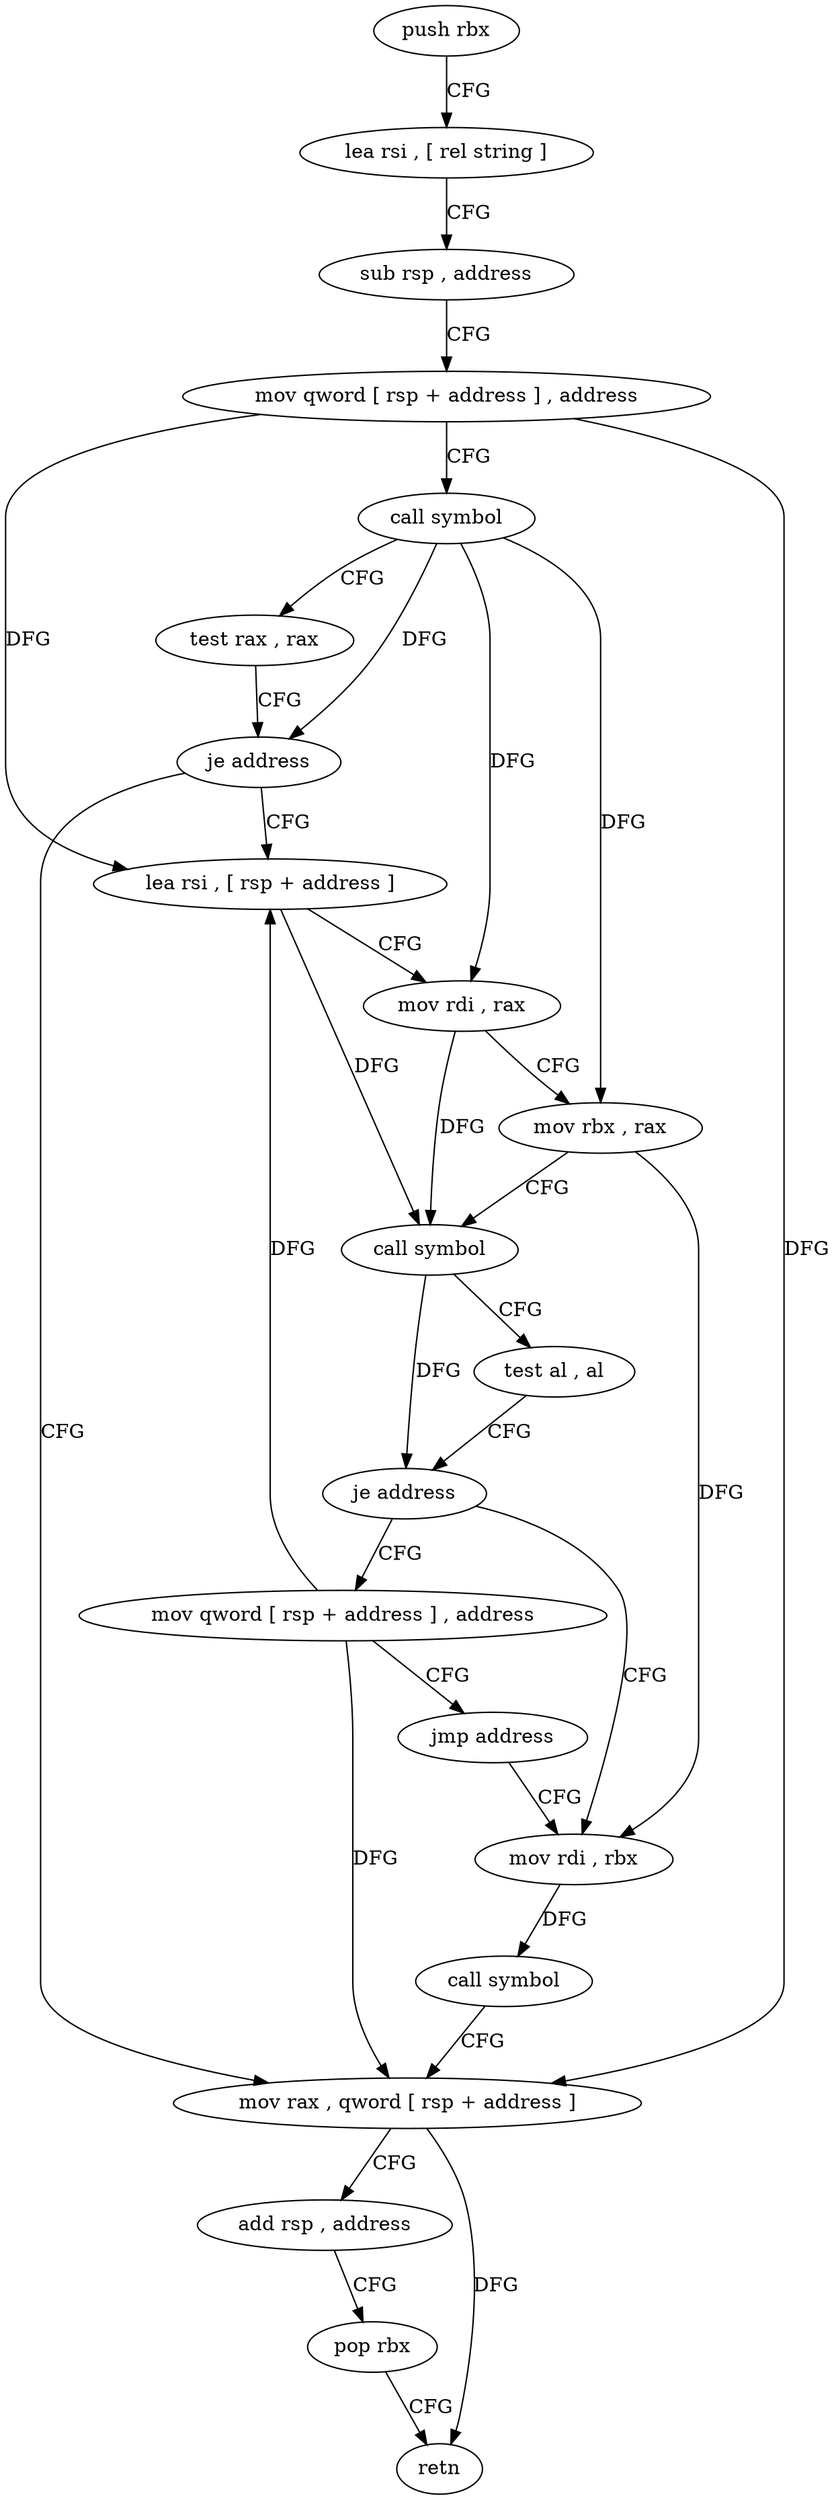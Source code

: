 digraph "func" {
"108592" [label = "push rbx" ]
"108593" [label = "lea rsi , [ rel string ]" ]
"108600" [label = "sub rsp , address" ]
"108604" [label = "mov qword [ rsp + address ] , address" ]
"108613" [label = "call symbol" ]
"108618" [label = "test rax , rax" ]
"108621" [label = "je address" ]
"108651" [label = "mov rax , qword [ rsp + address ]" ]
"108623" [label = "lea rsi , [ rsp + address ]" ]
"108656" [label = "add rsp , address" ]
"108660" [label = "pop rbx" ]
"108661" [label = "retn" ]
"108628" [label = "mov rdi , rax" ]
"108631" [label = "mov rbx , rax" ]
"108634" [label = "call symbol" ]
"108639" [label = "test al , al" ]
"108641" [label = "je address" ]
"108672" [label = "mov qword [ rsp + address ] , address" ]
"108643" [label = "mov rdi , rbx" ]
"108681" [label = "jmp address" ]
"108646" [label = "call symbol" ]
"108592" -> "108593" [ label = "CFG" ]
"108593" -> "108600" [ label = "CFG" ]
"108600" -> "108604" [ label = "CFG" ]
"108604" -> "108613" [ label = "CFG" ]
"108604" -> "108651" [ label = "DFG" ]
"108604" -> "108623" [ label = "DFG" ]
"108613" -> "108618" [ label = "CFG" ]
"108613" -> "108621" [ label = "DFG" ]
"108613" -> "108628" [ label = "DFG" ]
"108613" -> "108631" [ label = "DFG" ]
"108618" -> "108621" [ label = "CFG" ]
"108621" -> "108651" [ label = "CFG" ]
"108621" -> "108623" [ label = "CFG" ]
"108651" -> "108656" [ label = "CFG" ]
"108651" -> "108661" [ label = "DFG" ]
"108623" -> "108628" [ label = "CFG" ]
"108623" -> "108634" [ label = "DFG" ]
"108656" -> "108660" [ label = "CFG" ]
"108660" -> "108661" [ label = "CFG" ]
"108628" -> "108631" [ label = "CFG" ]
"108628" -> "108634" [ label = "DFG" ]
"108631" -> "108634" [ label = "CFG" ]
"108631" -> "108643" [ label = "DFG" ]
"108634" -> "108639" [ label = "CFG" ]
"108634" -> "108641" [ label = "DFG" ]
"108639" -> "108641" [ label = "CFG" ]
"108641" -> "108672" [ label = "CFG" ]
"108641" -> "108643" [ label = "CFG" ]
"108672" -> "108681" [ label = "CFG" ]
"108672" -> "108651" [ label = "DFG" ]
"108672" -> "108623" [ label = "DFG" ]
"108643" -> "108646" [ label = "DFG" ]
"108681" -> "108643" [ label = "CFG" ]
"108646" -> "108651" [ label = "CFG" ]
}
